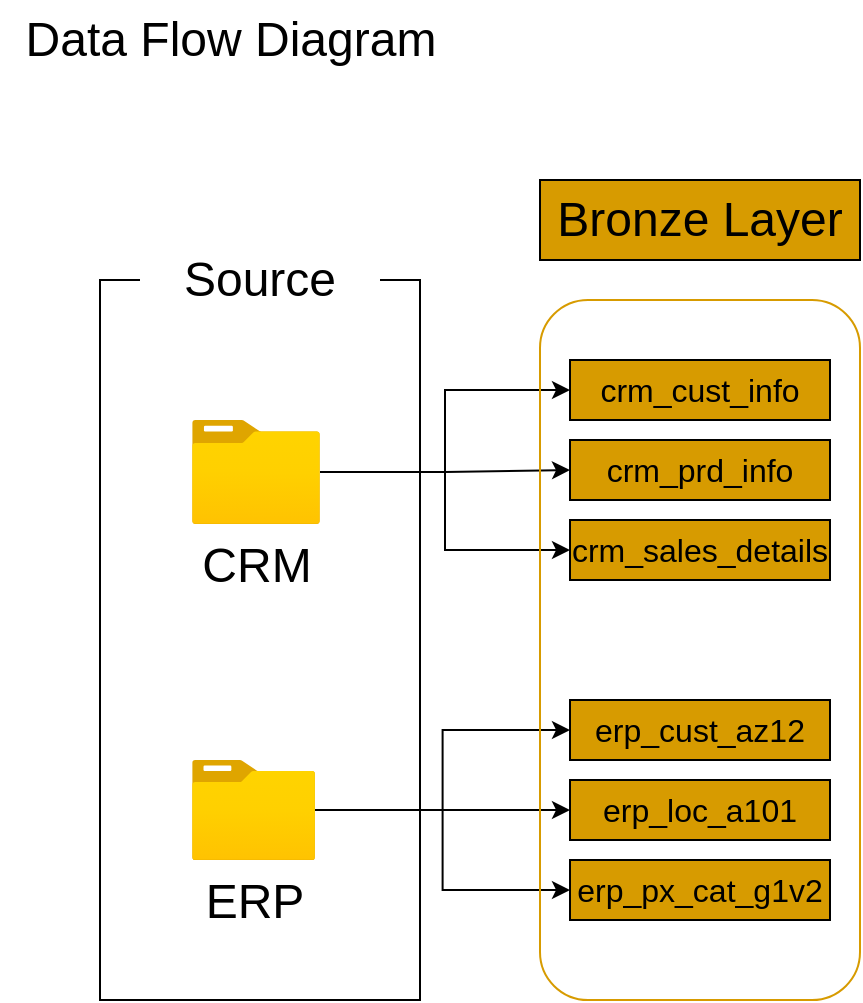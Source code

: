 <mxfile version="27.0.9">
  <diagram name="Page-1" id="p6S8d2LJfCZAT3pSfgUg">
    <mxGraphModel dx="1042" dy="626" grid="1" gridSize="10" guides="1" tooltips="1" connect="1" arrows="1" fold="1" page="1" pageScale="1" pageWidth="850" pageHeight="1100" math="0" shadow="0">
      <root>
        <mxCell id="0" />
        <mxCell id="1" parent="0" />
        <mxCell id="ArZ5RByDkAimdYd4TJhN-1" value="" style="rounded=0;whiteSpace=wrap;html=1;fillColor=none;" vertex="1" parent="1">
          <mxGeometry x="80" y="160" width="160" height="360" as="geometry" />
        </mxCell>
        <mxCell id="ArZ5RByDkAimdYd4TJhN-2" value="&lt;font style=&quot;font-size: 24px;&quot;&gt;Source&lt;/font&gt;" style="rounded=0;whiteSpace=wrap;html=1;strokeColor=none;" vertex="1" parent="1">
          <mxGeometry x="100" y="140" width="120" height="40" as="geometry" />
        </mxCell>
        <mxCell id="ArZ5RByDkAimdYd4TJhN-24" style="edgeStyle=orthogonalEdgeStyle;rounded=0;orthogonalLoop=1;jettySize=auto;html=1;entryX=0;entryY=0.5;entryDx=0;entryDy=0;" edge="1" parent="1" source="ArZ5RByDkAimdYd4TJhN-4" target="ArZ5RByDkAimdYd4TJhN-12">
          <mxGeometry relative="1" as="geometry" />
        </mxCell>
        <mxCell id="ArZ5RByDkAimdYd4TJhN-25" style="edgeStyle=orthogonalEdgeStyle;rounded=0;orthogonalLoop=1;jettySize=auto;html=1;entryX=0;entryY=0.5;entryDx=0;entryDy=0;" edge="1" parent="1" source="ArZ5RByDkAimdYd4TJhN-4" target="ArZ5RByDkAimdYd4TJhN-18">
          <mxGeometry relative="1" as="geometry" />
        </mxCell>
        <mxCell id="ArZ5RByDkAimdYd4TJhN-26" style="edgeStyle=orthogonalEdgeStyle;rounded=0;orthogonalLoop=1;jettySize=auto;html=1;entryX=0;entryY=0.5;entryDx=0;entryDy=0;" edge="1" parent="1" source="ArZ5RByDkAimdYd4TJhN-4" target="ArZ5RByDkAimdYd4TJhN-19">
          <mxGeometry relative="1" as="geometry" />
        </mxCell>
        <mxCell id="ArZ5RByDkAimdYd4TJhN-4" value="&lt;font style=&quot;font-size: 24px;&quot;&gt;CRM&lt;/font&gt;" style="image;aspect=fixed;html=1;points=[];align=center;fontSize=12;image=img/lib/azure2/general/Folder_Blank.svg;" vertex="1" parent="1">
          <mxGeometry x="126" y="230" width="64" height="51.94" as="geometry" />
        </mxCell>
        <mxCell id="ArZ5RByDkAimdYd4TJhN-27" style="edgeStyle=orthogonalEdgeStyle;rounded=0;orthogonalLoop=1;jettySize=auto;html=1;entryX=0;entryY=0.5;entryDx=0;entryDy=0;" edge="1" parent="1" source="ArZ5RByDkAimdYd4TJhN-5" target="ArZ5RByDkAimdYd4TJhN-20">
          <mxGeometry relative="1" as="geometry" />
        </mxCell>
        <mxCell id="ArZ5RByDkAimdYd4TJhN-28" style="edgeStyle=orthogonalEdgeStyle;rounded=0;orthogonalLoop=1;jettySize=auto;html=1;" edge="1" parent="1" source="ArZ5RByDkAimdYd4TJhN-5" target="ArZ5RByDkAimdYd4TJhN-21">
          <mxGeometry relative="1" as="geometry" />
        </mxCell>
        <mxCell id="ArZ5RByDkAimdYd4TJhN-29" style="edgeStyle=orthogonalEdgeStyle;rounded=0;orthogonalLoop=1;jettySize=auto;html=1;entryX=0;entryY=0.5;entryDx=0;entryDy=0;" edge="1" parent="1" source="ArZ5RByDkAimdYd4TJhN-5" target="ArZ5RByDkAimdYd4TJhN-22">
          <mxGeometry relative="1" as="geometry" />
        </mxCell>
        <mxCell id="ArZ5RByDkAimdYd4TJhN-5" value="&lt;font style=&quot;font-size: 24px;&quot;&gt;ERP&lt;/font&gt;" style="image;aspect=fixed;html=1;points=[];align=center;fontSize=12;image=img/lib/azure2/general/Folder_Blank.svg;" vertex="1" parent="1">
          <mxGeometry x="126" y="400" width="61.61" height="50" as="geometry" />
        </mxCell>
        <mxCell id="ArZ5RByDkAimdYd4TJhN-9" value="" style="rounded=1;whiteSpace=wrap;html=1;fillColor=none;strokeColor=#D79B00;" vertex="1" parent="1">
          <mxGeometry x="300" y="170" width="160" height="350" as="geometry" />
        </mxCell>
        <mxCell id="ArZ5RByDkAimdYd4TJhN-11" value="&lt;span style=&quot;font-size: 24px;&quot;&gt;Bronze Layer&lt;/span&gt;" style="rounded=0;whiteSpace=wrap;html=1;fillColor=#D79B00;" vertex="1" parent="1">
          <mxGeometry x="300" y="110" width="160" height="40" as="geometry" />
        </mxCell>
        <mxCell id="ArZ5RByDkAimdYd4TJhN-12" value="&lt;font style=&quot;font-size: 16px;&quot;&gt;crm_cust_info&lt;/font&gt;" style="rounded=0;whiteSpace=wrap;html=1;fillColor=#D79B00;" vertex="1" parent="1">
          <mxGeometry x="315" y="200" width="130" height="30" as="geometry" />
        </mxCell>
        <mxCell id="ArZ5RByDkAimdYd4TJhN-18" value="&lt;font style=&quot;font-size: 16px;&quot;&gt;crm_prd_info&lt;/font&gt;" style="rounded=0;whiteSpace=wrap;html=1;fillColor=#D79B00;" vertex="1" parent="1">
          <mxGeometry x="315" y="240" width="130" height="30" as="geometry" />
        </mxCell>
        <mxCell id="ArZ5RByDkAimdYd4TJhN-19" value="&lt;font style=&quot;font-size: 16px;&quot;&gt;crm_sales_details&lt;/font&gt;" style="rounded=0;whiteSpace=wrap;html=1;fillColor=#D79B00;" vertex="1" parent="1">
          <mxGeometry x="315" y="280" width="130" height="30" as="geometry" />
        </mxCell>
        <mxCell id="ArZ5RByDkAimdYd4TJhN-20" value="&lt;font style=&quot;font-size: 16px;&quot;&gt;erp_cust_az12&lt;/font&gt;" style="rounded=0;whiteSpace=wrap;html=1;fillColor=#D79B00;" vertex="1" parent="1">
          <mxGeometry x="315" y="370" width="130" height="30" as="geometry" />
        </mxCell>
        <mxCell id="ArZ5RByDkAimdYd4TJhN-21" value="&lt;font style=&quot;font-size: 16px;&quot;&gt;erp_loc_a101&lt;/font&gt;" style="rounded=0;whiteSpace=wrap;html=1;fillColor=#D79B00;" vertex="1" parent="1">
          <mxGeometry x="315" y="410" width="130" height="30" as="geometry" />
        </mxCell>
        <mxCell id="ArZ5RByDkAimdYd4TJhN-22" value="&lt;font style=&quot;font-size: 16px;&quot;&gt;erp_px_cat_g1v2&lt;/font&gt;" style="rounded=0;whiteSpace=wrap;html=1;fillColor=#D79B00;" vertex="1" parent="1">
          <mxGeometry x="315" y="450" width="130" height="30" as="geometry" />
        </mxCell>
        <mxCell id="ArZ5RByDkAimdYd4TJhN-30" value="&lt;font style=&quot;font-size: 24px;&quot;&gt;Data Flow Diagram&lt;/font&gt;" style="text;html=1;align=center;verticalAlign=middle;resizable=0;points=[];autosize=1;strokeColor=none;fillColor=none;" vertex="1" parent="1">
          <mxGeometry x="30" y="20" width="230" height="40" as="geometry" />
        </mxCell>
      </root>
    </mxGraphModel>
  </diagram>
</mxfile>
